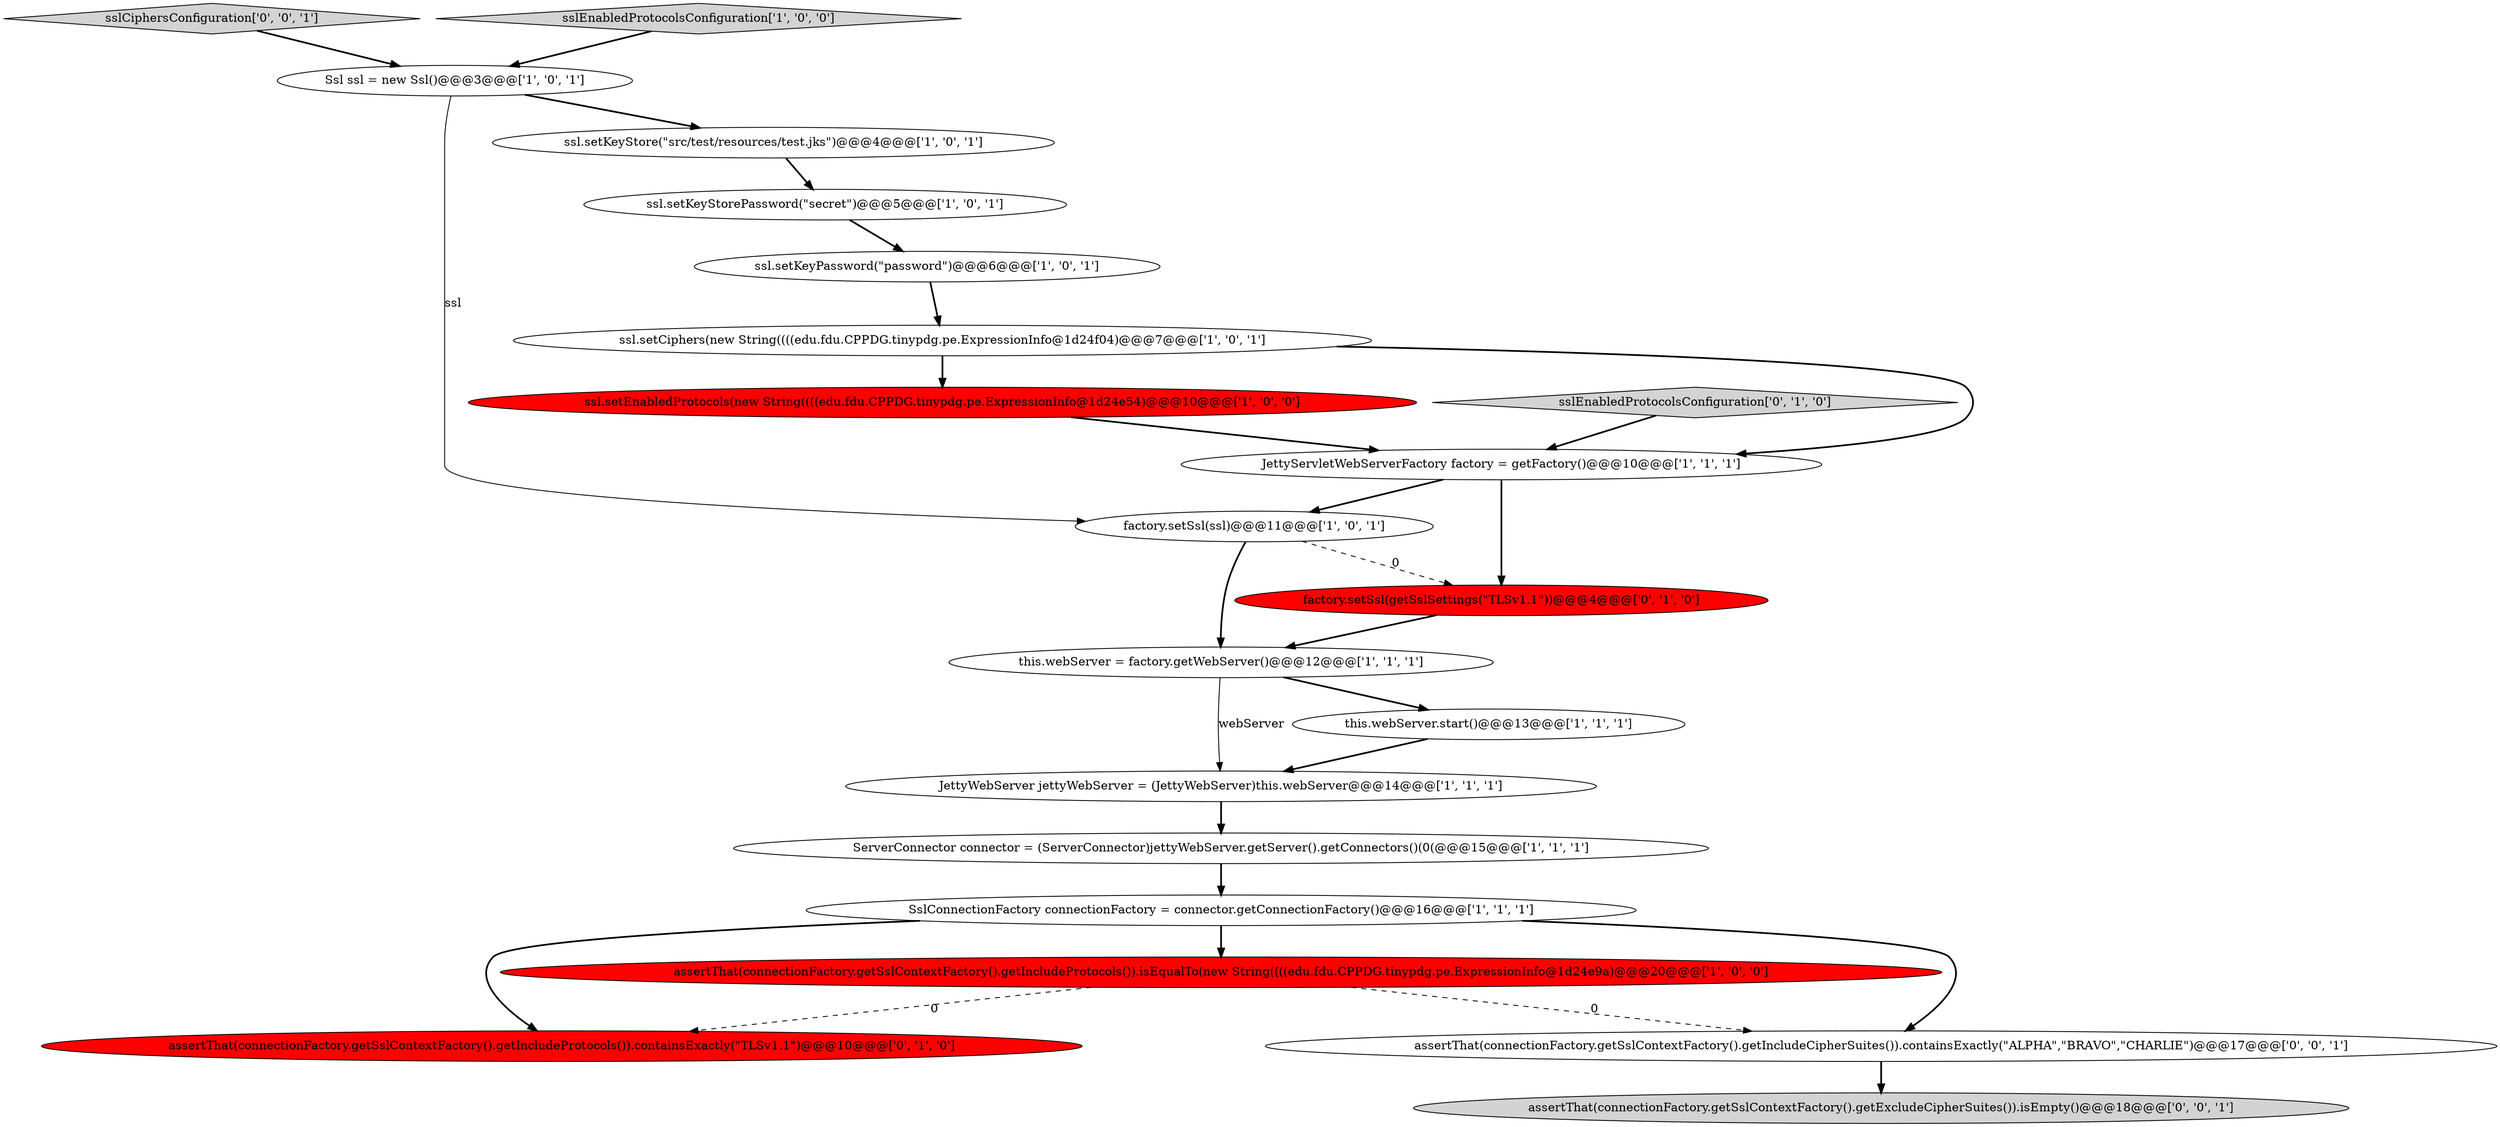 digraph {
19 [style = filled, label = "sslCiphersConfiguration['0', '0', '1']", fillcolor = lightgray, shape = diamond image = "AAA0AAABBB3BBB"];
0 [style = filled, label = "ssl.setKeyStorePassword(\"secret\")@@@5@@@['1', '0', '1']", fillcolor = white, shape = ellipse image = "AAA0AAABBB1BBB"];
6 [style = filled, label = "ssl.setKeyPassword(\"password\")@@@6@@@['1', '0', '1']", fillcolor = white, shape = ellipse image = "AAA0AAABBB1BBB"];
8 [style = filled, label = "ssl.setCiphers(new String((((edu.fdu.CPPDG.tinypdg.pe.ExpressionInfo@1d24f04)@@@7@@@['1', '0', '1']", fillcolor = white, shape = ellipse image = "AAA0AAABBB1BBB"];
2 [style = filled, label = "assertThat(connectionFactory.getSslContextFactory().getIncludeProtocols()).isEqualTo(new String((((edu.fdu.CPPDG.tinypdg.pe.ExpressionInfo@1d24e9a)@@@20@@@['1', '0', '0']", fillcolor = red, shape = ellipse image = "AAA1AAABBB1BBB"];
16 [style = filled, label = "factory.setSsl(getSslSettings(\"TLSv1.1\"))@@@4@@@['0', '1', '0']", fillcolor = red, shape = ellipse image = "AAA1AAABBB2BBB"];
15 [style = filled, label = "assertThat(connectionFactory.getSslContextFactory().getIncludeProtocols()).containsExactly(\"TLSv1.1\")@@@10@@@['0', '1', '0']", fillcolor = red, shape = ellipse image = "AAA1AAABBB2BBB"];
13 [style = filled, label = "ServerConnector connector = (ServerConnector)jettyWebServer.getServer().getConnectors()(0(@@@15@@@['1', '1', '1']", fillcolor = white, shape = ellipse image = "AAA0AAABBB1BBB"];
7 [style = filled, label = "Ssl ssl = new Ssl()@@@3@@@['1', '0', '1']", fillcolor = white, shape = ellipse image = "AAA0AAABBB1BBB"];
3 [style = filled, label = "ssl.setEnabledProtocols(new String((((edu.fdu.CPPDG.tinypdg.pe.ExpressionInfo@1d24e54)@@@10@@@['1', '0', '0']", fillcolor = red, shape = ellipse image = "AAA1AAABBB1BBB"];
11 [style = filled, label = "factory.setSsl(ssl)@@@11@@@['1', '0', '1']", fillcolor = white, shape = ellipse image = "AAA0AAABBB1BBB"];
14 [style = filled, label = "sslEnabledProtocolsConfiguration['1', '0', '0']", fillcolor = lightgray, shape = diamond image = "AAA0AAABBB1BBB"];
10 [style = filled, label = "JettyWebServer jettyWebServer = (JettyWebServer)this.webServer@@@14@@@['1', '1', '1']", fillcolor = white, shape = ellipse image = "AAA0AAABBB1BBB"];
5 [style = filled, label = "SslConnectionFactory connectionFactory = connector.getConnectionFactory()@@@16@@@['1', '1', '1']", fillcolor = white, shape = ellipse image = "AAA0AAABBB1BBB"];
20 [style = filled, label = "assertThat(connectionFactory.getSslContextFactory().getIncludeCipherSuites()).containsExactly(\"ALPHA\",\"BRAVO\",\"CHARLIE\")@@@17@@@['0', '0', '1']", fillcolor = white, shape = ellipse image = "AAA0AAABBB3BBB"];
9 [style = filled, label = "this.webServer.start()@@@13@@@['1', '1', '1']", fillcolor = white, shape = ellipse image = "AAA0AAABBB1BBB"];
12 [style = filled, label = "this.webServer = factory.getWebServer()@@@12@@@['1', '1', '1']", fillcolor = white, shape = ellipse image = "AAA0AAABBB1BBB"];
17 [style = filled, label = "sslEnabledProtocolsConfiguration['0', '1', '0']", fillcolor = lightgray, shape = diamond image = "AAA0AAABBB2BBB"];
18 [style = filled, label = "assertThat(connectionFactory.getSslContextFactory().getExcludeCipherSuites()).isEmpty()@@@18@@@['0', '0', '1']", fillcolor = lightgray, shape = ellipse image = "AAA0AAABBB3BBB"];
4 [style = filled, label = "ssl.setKeyStore(\"src/test/resources/test.jks\")@@@4@@@['1', '0', '1']", fillcolor = white, shape = ellipse image = "AAA0AAABBB1BBB"];
1 [style = filled, label = "JettyServletWebServerFactory factory = getFactory()@@@10@@@['1', '1', '1']", fillcolor = white, shape = ellipse image = "AAA0AAABBB1BBB"];
2->20 [style = dashed, label="0"];
17->1 [style = bold, label=""];
3->1 [style = bold, label=""];
5->20 [style = bold, label=""];
0->6 [style = bold, label=""];
11->16 [style = dashed, label="0"];
8->3 [style = bold, label=""];
5->15 [style = bold, label=""];
11->12 [style = bold, label=""];
7->4 [style = bold, label=""];
9->10 [style = bold, label=""];
12->9 [style = bold, label=""];
12->10 [style = solid, label="webServer"];
7->11 [style = solid, label="ssl"];
1->11 [style = bold, label=""];
4->0 [style = bold, label=""];
14->7 [style = bold, label=""];
2->15 [style = dashed, label="0"];
20->18 [style = bold, label=""];
8->1 [style = bold, label=""];
5->2 [style = bold, label=""];
10->13 [style = bold, label=""];
1->16 [style = bold, label=""];
6->8 [style = bold, label=""];
13->5 [style = bold, label=""];
16->12 [style = bold, label=""];
19->7 [style = bold, label=""];
}
